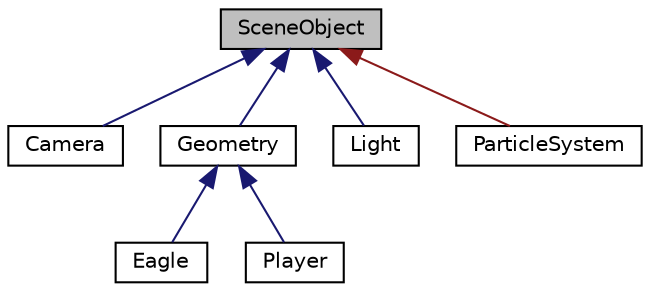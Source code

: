 digraph "SceneObject"
{
  edge [fontname="Helvetica",fontsize="10",labelfontname="Helvetica",labelfontsize="10"];
  node [fontname="Helvetica",fontsize="10",shape=record];
  Node1 [label="SceneObject",height=0.2,width=0.4,color="black", fillcolor="grey75", style="filled", fontcolor="black"];
  Node1 -> Node2 [dir="back",color="midnightblue",fontsize="10",style="solid",fontname="Helvetica"];
  Node2 [label="Camera",height=0.2,width=0.4,color="black", fillcolor="white", style="filled",URL="$classCamera.html",tooltip="A Camera is a SceneObject that maintains a view matrix, as well as parameters defining the projection..."];
  Node1 -> Node3 [dir="back",color="midnightblue",fontsize="10",style="solid",fontname="Helvetica"];
  Node3 [label="Geometry",height=0.2,width=0.4,color="black", fillcolor="white", style="filled",URL="$classGeometry.html",tooltip="A Geometry is a SceneObject that holds Surfaces which contain mesh data and textures. "];
  Node3 -> Node4 [dir="back",color="midnightblue",fontsize="10",style="solid",fontname="Helvetica"];
  Node4 [label="Eagle",height=0.2,width=0.4,color="black", fillcolor="white", style="filled",URL="$classEagle.html"];
  Node3 -> Node5 [dir="back",color="midnightblue",fontsize="10",style="solid",fontname="Helvetica"];
  Node5 [label="Player",height=0.2,width=0.4,color="black", fillcolor="white", style="filled",URL="$classPlayer.html",tooltip="The Player class. This stores the player Geometry and a Camera, as well as a GLFWwindow to handle inp..."];
  Node1 -> Node6 [dir="back",color="midnightblue",fontsize="10",style="solid",fontname="Helvetica"];
  Node6 [label="Light",height=0.2,width=0.4,color="black", fillcolor="white", style="filled",URL="$classLight.html",tooltip="The Light class. This stores the light Position and Color, in update method position and color change..."];
  Node1 -> Node7 [dir="back",color="firebrick4",fontsize="10",style="solid",fontname="Helvetica"];
  Node7 [label="ParticleSystem",height=0.2,width=0.4,color="black", fillcolor="white", style="filled",URL="$classParticleSystem.html"];
}
